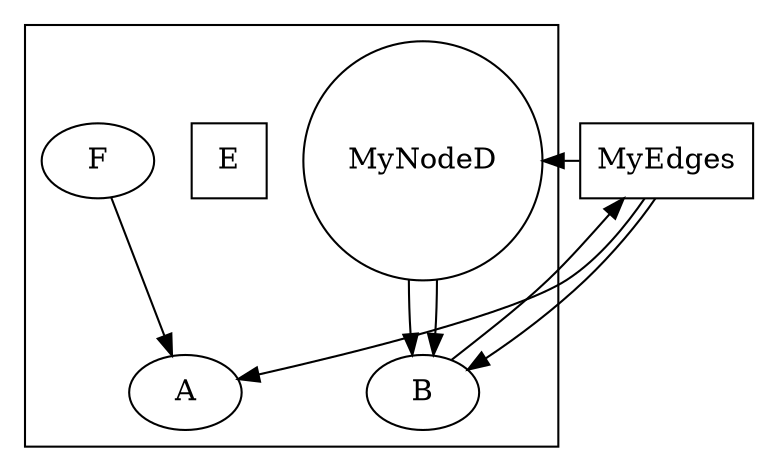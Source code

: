 digraph {
  A
  B->C->{
    A; D; {
	  A; B
	}
  }
  C [label="MyEdges", shape="rect"]
  D->B
  D [label="MyNodeD", shape="circle"];
  subgraph cluster0 {
    E [shape="square"]
	F->A
	D->B
  }
}